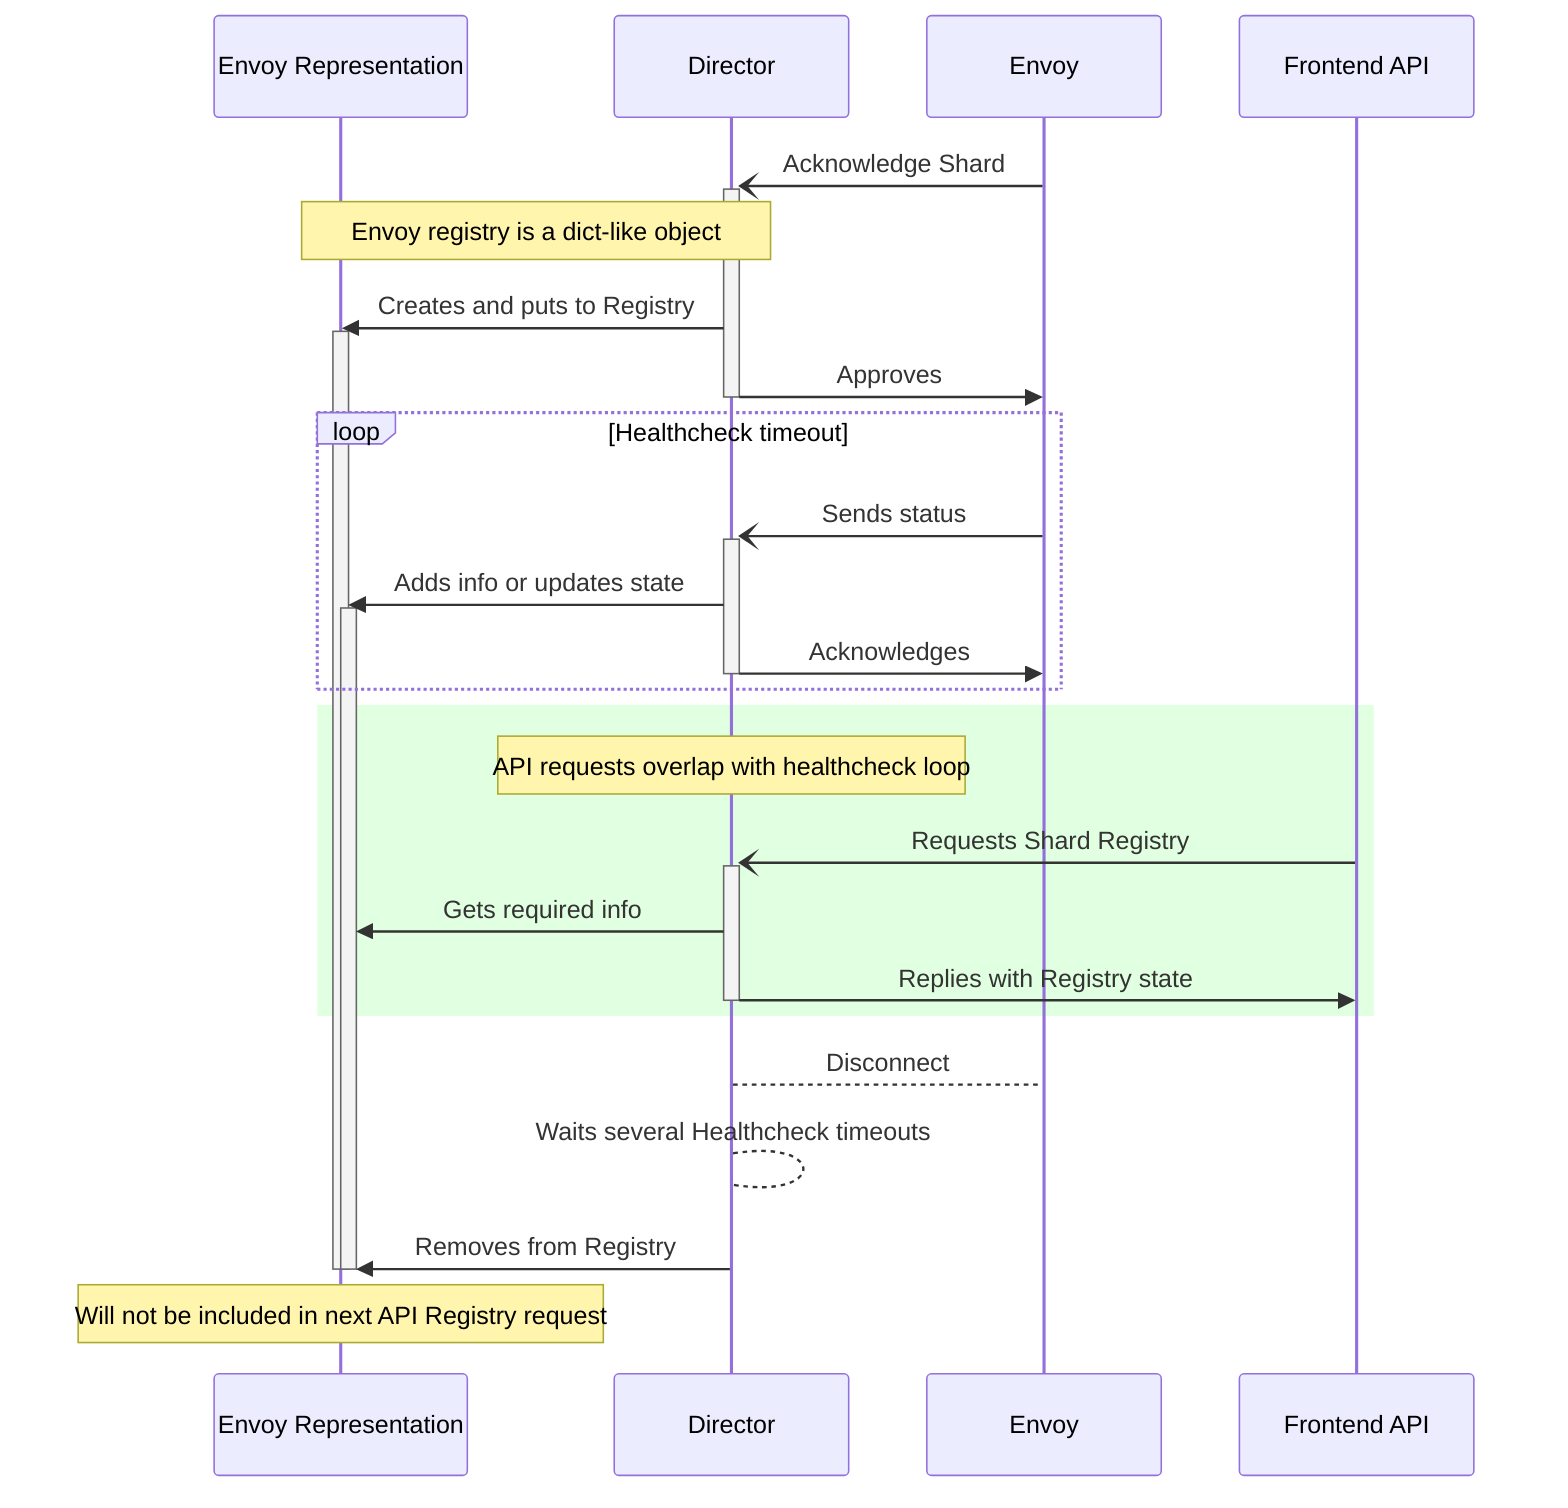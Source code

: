 sequenceDiagram
  participant ER as Envoy Representation
  participant D as Director
  participant E as Envoy
  participant F as Frontend API

  E-)+D: Acknowledge Shard
  note over ER,D: Envoy registry is a dict-like object
  D->>ER: Creates and puts to Registry
  activate ER
  D->>-E: Approves
  loop Healthcheck timeout
    E-)+D: Sends status
    D->>ER: Adds info or updates state
    activate ER
    D->>-E: Acknowledges
  end
  rect rgb(225, 255, 225)
    Note over D: API requests overlap with healthcheck loop
    F-)+D: Requests Shard Registry
    D->>ER: Gets required info
    D->>-F: Replies with Registry state
  end
  D-->E: Disconnect
  D-->D: Waits several Healthcheck timeouts
  D->>ER: Removes from Registry
  deactivate ER
  deactivate ER
  Note over ER: Will not be included in next API Registry request